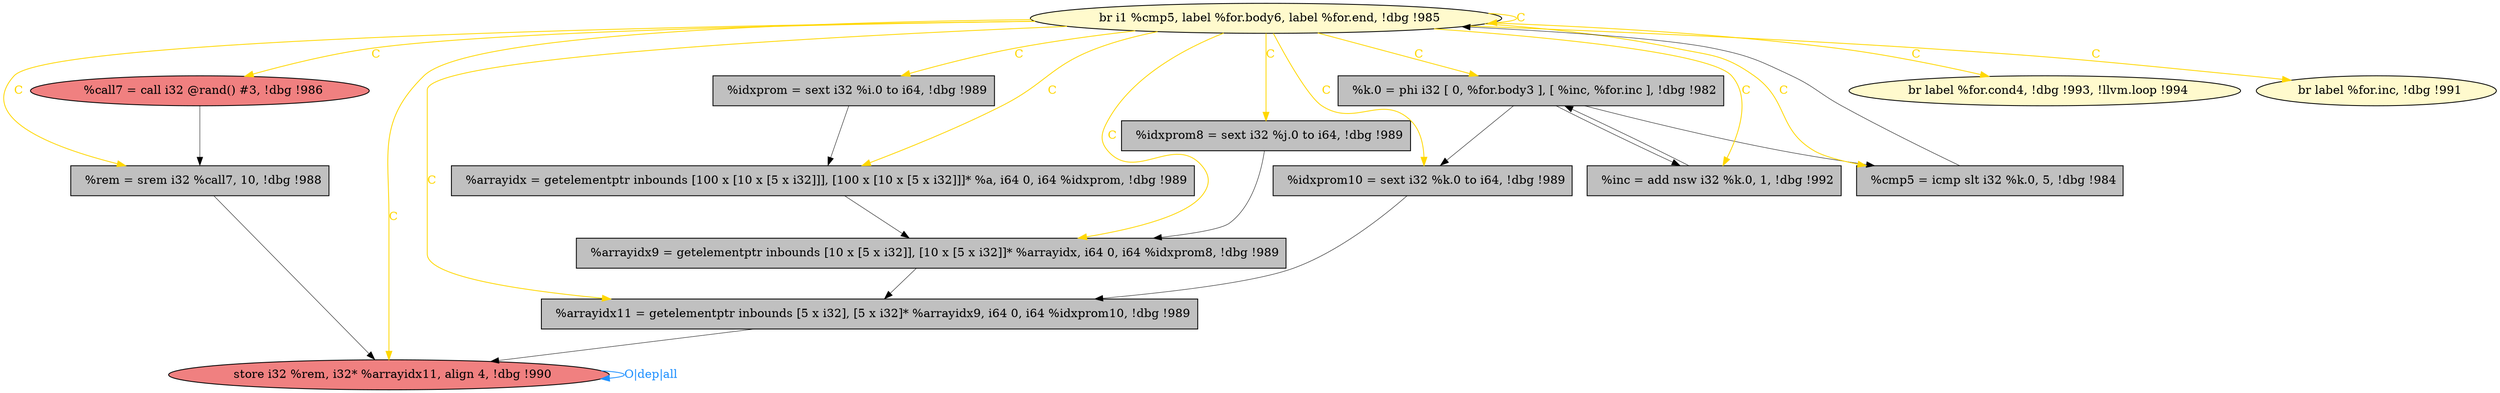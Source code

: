 
digraph G {


node194 [fillcolor=grey,label="  %arrayidx9 = getelementptr inbounds [10 x [5 x i32]], [10 x [5 x i32]]* %arrayidx, i64 0, i64 %idxprom8, !dbg !989",shape=rectangle,style=filled ]
node192 [fillcolor=grey,label="  %idxprom10 = sext i32 %k.0 to i64, !dbg !989",shape=rectangle,style=filled ]
node189 [fillcolor=grey,label="  %idxprom8 = sext i32 %j.0 to i64, !dbg !989",shape=rectangle,style=filled ]
node188 [fillcolor=lemonchiffon,label="  br label %for.cond4, !dbg !993, !llvm.loop !994",shape=ellipse,style=filled ]
node187 [fillcolor=grey,label="  %arrayidx = getelementptr inbounds [100 x [10 x [5 x i32]]], [100 x [10 x [5 x i32]]]* %a, i64 0, i64 %idxprom, !dbg !989",shape=rectangle,style=filled ]
node191 [fillcolor=lightcoral,label="  store i32 %rem, i32* %arrayidx11, align 4, !dbg !990",shape=ellipse,style=filled ]
node182 [fillcolor=grey,label="  %rem = srem i32 %call7, 10, !dbg !988",shape=rectangle,style=filled ]
node195 [fillcolor=lemonchiffon,label="  br label %for.inc, !dbg !991",shape=ellipse,style=filled ]
node184 [fillcolor=grey,label="  %k.0 = phi i32 [ 0, %for.body3 ], [ %inc, %for.inc ], !dbg !982",shape=rectangle,style=filled ]
node193 [fillcolor=grey,label="  %inc = add nsw i32 %k.0, 1, !dbg !992",shape=rectangle,style=filled ]
node181 [fillcolor=grey,label="  %idxprom = sext i32 %i.0 to i64, !dbg !989",shape=rectangle,style=filled ]
node185 [fillcolor=lightcoral,label="  %call7 = call i32 @rand() #3, !dbg !986",shape=ellipse,style=filled ]
node183 [fillcolor=lemonchiffon,label="  br i1 %cmp5, label %for.body6, label %for.end, !dbg !985",shape=ellipse,style=filled ]
node190 [fillcolor=grey,label="  %arrayidx11 = getelementptr inbounds [5 x i32], [5 x i32]* %arrayidx9, i64 0, i64 %idxprom10, !dbg !989",shape=rectangle,style=filled ]
node186 [fillcolor=grey,label="  %cmp5 = icmp slt i32 %k.0, 5, !dbg !984",shape=rectangle,style=filled ]

node183->node185 [style=solid,color=gold,label="C",penwidth=1.0,fontcolor=gold ]
node191->node191 [style=solid,color=dodgerblue,label="O|dep|all",penwidth=1.0,fontcolor=dodgerblue ]
node187->node194 [style=solid,color=black,label="",penwidth=0.5,fontcolor=black ]
node192->node190 [style=solid,color=black,label="",penwidth=0.5,fontcolor=black ]
node183->node181 [style=solid,color=gold,label="C",penwidth=1.0,fontcolor=gold ]
node183->node182 [style=solid,color=gold,label="C",penwidth=1.0,fontcolor=gold ]
node183->node183 [style=solid,color=gold,label="C",penwidth=1.0,fontcolor=gold ]
node185->node182 [style=solid,color=black,label="",penwidth=0.5,fontcolor=black ]
node183->node195 [style=solid,color=gold,label="C",penwidth=1.0,fontcolor=gold ]
node194->node190 [style=solid,color=black,label="",penwidth=0.5,fontcolor=black ]
node189->node194 [style=solid,color=black,label="",penwidth=0.5,fontcolor=black ]
node181->node187 [style=solid,color=black,label="",penwidth=0.5,fontcolor=black ]
node190->node191 [style=solid,color=black,label="",penwidth=0.5,fontcolor=black ]
node183->node190 [style=solid,color=gold,label="C",penwidth=1.0,fontcolor=gold ]
node183->node186 [style=solid,color=gold,label="C",penwidth=1.0,fontcolor=gold ]
node186->node183 [style=solid,color=black,label="",penwidth=0.5,fontcolor=black ]
node183->node192 [style=solid,color=gold,label="C",penwidth=1.0,fontcolor=gold ]
node183->node187 [style=solid,color=gold,label="C",penwidth=1.0,fontcolor=gold ]
node183->node191 [style=solid,color=gold,label="C",penwidth=1.0,fontcolor=gold ]
node184->node193 [style=solid,color=black,label="",penwidth=0.5,fontcolor=black ]
node183->node188 [style=solid,color=gold,label="C",penwidth=1.0,fontcolor=gold ]
node183->node193 [style=solid,color=gold,label="C",penwidth=1.0,fontcolor=gold ]
node184->node192 [style=solid,color=black,label="",penwidth=0.5,fontcolor=black ]
node184->node186 [style=solid,color=black,label="",penwidth=0.5,fontcolor=black ]
node193->node184 [style=solid,color=black,label="",penwidth=0.5,fontcolor=black ]
node182->node191 [style=solid,color=black,label="",penwidth=0.5,fontcolor=black ]
node183->node194 [style=solid,color=gold,label="C",penwidth=1.0,fontcolor=gold ]
node183->node189 [style=solid,color=gold,label="C",penwidth=1.0,fontcolor=gold ]
node183->node184 [style=solid,color=gold,label="C",penwidth=1.0,fontcolor=gold ]


}
